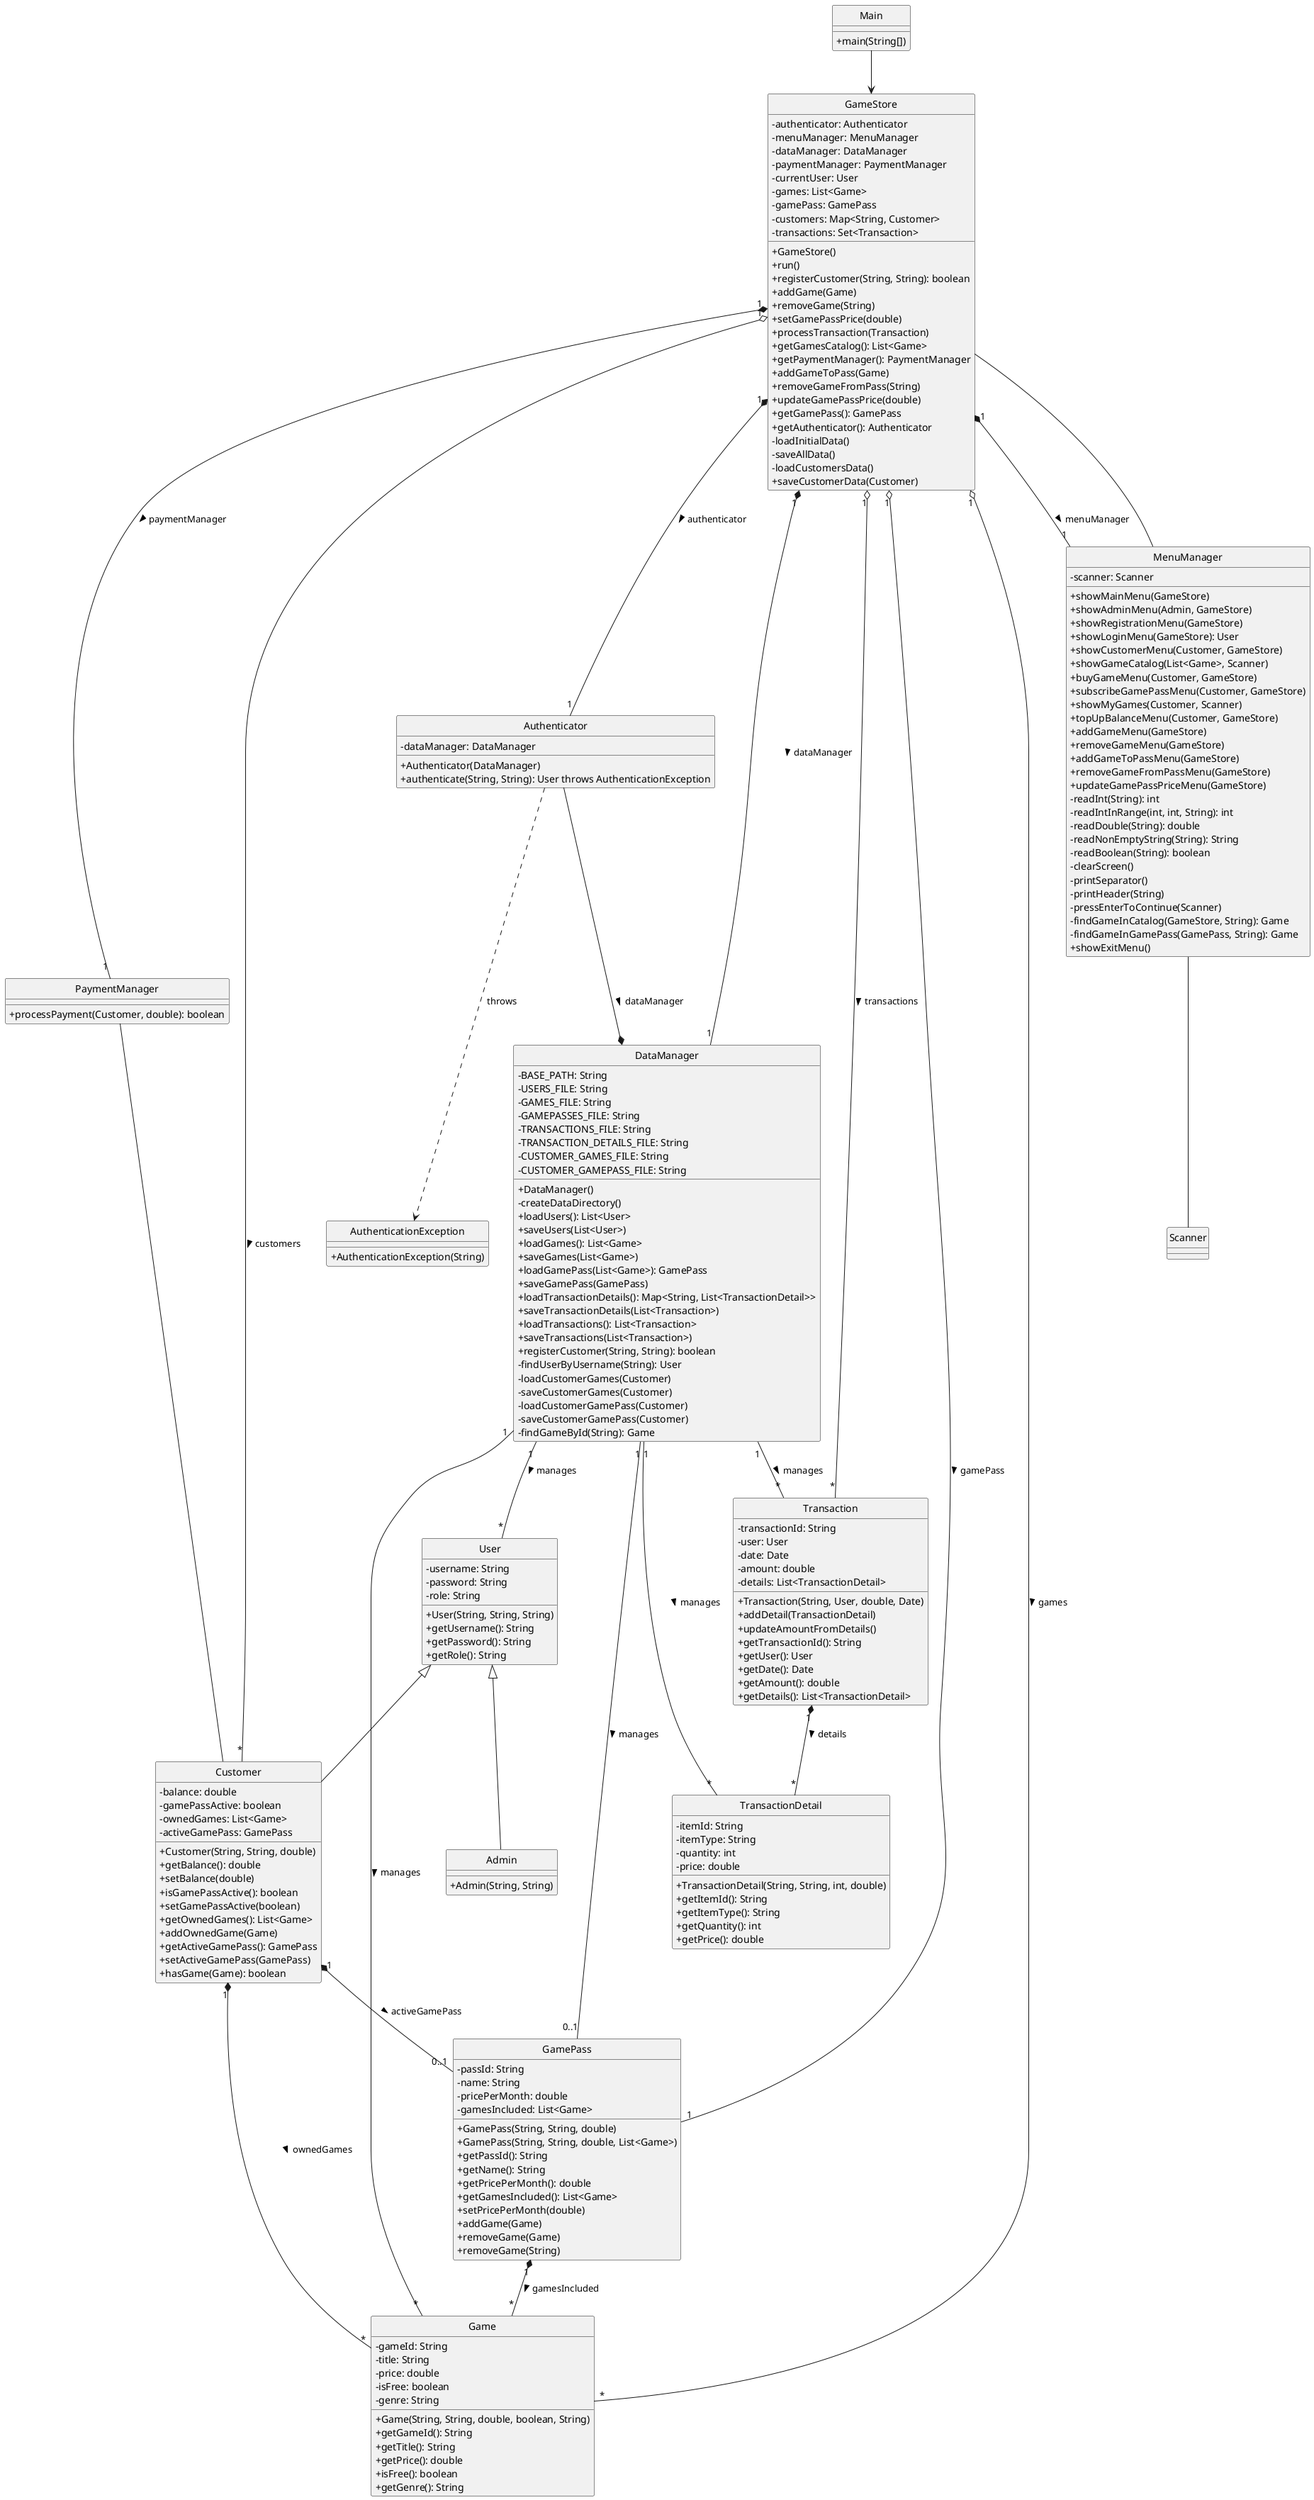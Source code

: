' Class Diagam

@startuml

skinparam classAttributeIconSize 0
hide circle

' --- Classes ---

class Game {
    - gameId: String
    - title: String
    - price: double
    - isFree: boolean
    - genre: String
    + Game(String, String, double, boolean, String)
    + getGameId(): String
    + getTitle(): String
    + getPrice(): double
    + isFree(): boolean
    + getGenre(): String
}

class User {
    - username: String
    - password: String
    - role: String
    + User(String, String, String)
    + getUsername(): String
    + getPassword(): String
    + getRole(): String
}

class Customer {
    - balance: double
    - gamePassActive: boolean
    - ownedGames: List<Game>
    - activeGamePass: GamePass
    + Customer(String, String, double)
    + getBalance(): double
    + setBalance(double)
    + isGamePassActive(): boolean
    + setGamePassActive(boolean)
    + getOwnedGames(): List<Game>
    + addOwnedGame(Game)
    + getActiveGamePass(): GamePass
    + setActiveGamePass(GamePass)
    + hasGame(Game): boolean
}

class Admin {
    + Admin(String, String)
}

class GamePass {
    - passId: String
    - name: String
    - pricePerMonth: double
    - gamesIncluded: List<Game>
    + GamePass(String, String, double)
    + GamePass(String, String, double, List<Game>)
    + getPassId(): String
    + getName(): String
    + getPricePerMonth(): double
    + getGamesIncluded(): List<Game>
    + setPricePerMonth(double)
    + addGame(Game)
    + removeGame(Game)
    + removeGame(String)
}

class Transaction {
    - transactionId: String
    - user: User
    - date: Date
    - amount: double
    - details: List<TransactionDetail>
    + Transaction(String, User, double, Date)
    + addDetail(TransactionDetail)
    + updateAmountFromDetails()
    + getTransactionId(): String
    + getUser(): User
    + getDate(): Date
    + getAmount(): double
    + getDetails(): List<TransactionDetail>
}

class TransactionDetail {
    - itemId: String
    - itemType: String
    - quantity: int
    - price: double
    + TransactionDetail(String, String, int, double)
    + getItemId(): String
    + getItemType(): String
    + getQuantity(): int
    + getPrice(): double
}

class Authenticator {
    - dataManager: DataManager
    + Authenticator(DataManager)
    + authenticate(String, String): User throws AuthenticationException
}

class AuthenticationException {
    + AuthenticationException(String)
}

class MenuManager {
    - scanner: Scanner
    + showMainMenu(GameStore)
    + showAdminMenu(Admin, GameStore)
    + showRegistrationMenu(GameStore)
    + showLoginMenu(GameStore): User
    + showCustomerMenu(Customer, GameStore)
    + showGameCatalog(List<Game>, Scanner)
    + buyGameMenu(Customer, GameStore)
    + subscribeGamePassMenu(Customer, GameStore)
    + showMyGames(Customer, Scanner)
    + topUpBalanceMenu(Customer, GameStore)
    + addGameMenu(GameStore)
    + removeGameMenu(GameStore)
    + addGameToPassMenu(GameStore)
    + removeGameFromPassMenu(GameStore)
    + updateGamePassPriceMenu(GameStore)
    - readInt(String): int
    - readIntInRange(int, int, String): int
    - readDouble(String): double
    - readNonEmptyString(String): String
    - readBoolean(String): boolean
    - clearScreen()
    - printSeparator()
    - printHeader(String)
    - pressEnterToContinue(Scanner)
    - findGameInCatalog(GameStore, String): Game
    - findGameInGamePass(GamePass, String): Game
    + showExitMenu()
}

class DataManager {
    - BASE_PATH: String
    - USERS_FILE: String
    - GAMES_FILE: String
    - GAMEPASSES_FILE: String
    - TRANSACTIONS_FILE: String
    - TRANSACTION_DETAILS_FILE: String
    - CUSTOMER_GAMES_FILE: String
    - CUSTOMER_GAMEPASS_FILE: String
    + DataManager()
    - createDataDirectory()
    + loadUsers(): List<User>
    + saveUsers(List<User>)
    + loadGames(): List<Game>
    + saveGames(List<Game>)
    + loadGamePass(List<Game>): GamePass
    + saveGamePass(GamePass)
    + loadTransactionDetails(): Map<String, List<TransactionDetail>>
    + saveTransactionDetails(List<Transaction>)
    + loadTransactions(): List<Transaction>
    + saveTransactions(List<Transaction>)
    + registerCustomer(String, String): boolean
    - findUserByUsername(String): User
    - loadCustomerGames(Customer)
    - saveCustomerGames(Customer)
    - loadCustomerGamePass(Customer)
    - saveCustomerGamePass(Customer)
    - findGameById(String): Game
}

class GameStore {
    - authenticator: Authenticator
    - menuManager: MenuManager
    - dataManager: DataManager
    - paymentManager: PaymentManager
    - currentUser: User
    - games: List<Game>
    - gamePass: GamePass
    - customers: Map<String, Customer>
    - transactions: Set<Transaction>
    + GameStore()
    + run()
    + registerCustomer(String, String): boolean
    + addGame(Game)
    + removeGame(String)
    + setGamePassPrice(double)
    + processTransaction(Transaction)
    + getGamesCatalog(): List<Game>
    + getPaymentManager(): PaymentManager
    + addGameToPass(Game)
    + removeGameFromPass(String)
    + updateGamePassPrice(double)
    + getGamePass(): GamePass
    + getAuthenticator(): Authenticator
    - loadInitialData()
    - saveAllData()
    - loadCustomersData()
    + saveCustomerData(Customer)
}

class PaymentManager {
    + processPayment(Customer, double): boolean
}

class Main {
    + main(String[])
}

' --- Relationships ---

User <|-- Customer
User <|-- Admin

Transaction "1" *-- "*" TransactionDetail : details >

GameStore "1" *-- "1" DataManager : dataManager >
GameStore "1" *-- "1" MenuManager : menuManager >
GameStore "1" *-- "1" Authenticator : authenticator >
GameStore "1" *-- "1" PaymentManager : paymentManager >
GameStore "1" o-- "*" Game : games >
GameStore "1" o-- "1" GamePass : gamePass >
GameStore "1" o-- "*" Customer : customers >
GameStore "1" o-- "*" Transaction : transactions >

Customer "1" *-- "*" Game : ownedGames >
Customer "1" *-- "0..1" GamePass : activeGamePass >

GamePass "1" *-- "*" Game : gamesIncluded >

DataManager "1" -- "*" User : manages >
DataManager "1" -- "*" Game : manages >
DataManager "1" -- "0..1" GamePass : manages >
DataManager "1" -- "*" Transaction : manages >
DataManager "1" -- "*" TransactionDetail : manages >

Authenticator --* DataManager : dataManager >
Authenticator ..> AuthenticationException : throws

MenuManager -- GameStore
MenuManager -- Scanner

PaymentManager -- Customer

Main --> GameStore

@enduml